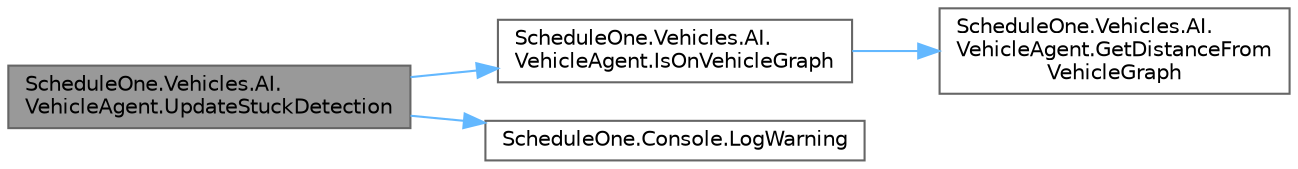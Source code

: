 digraph "ScheduleOne.Vehicles.AI.VehicleAgent.UpdateStuckDetection"
{
 // LATEX_PDF_SIZE
  bgcolor="transparent";
  edge [fontname=Helvetica,fontsize=10,labelfontname=Helvetica,labelfontsize=10];
  node [fontname=Helvetica,fontsize=10,shape=box,height=0.2,width=0.4];
  rankdir="LR";
  Node1 [id="Node000001",label="ScheduleOne.Vehicles.AI.\lVehicleAgent.UpdateStuckDetection",height=0.2,width=0.4,color="gray40", fillcolor="grey60", style="filled", fontcolor="black",tooltip=" "];
  Node1 -> Node2 [id="edge1_Node000001_Node000002",color="steelblue1",style="solid",tooltip=" "];
  Node2 [id="Node000002",label="ScheduleOne.Vehicles.AI.\lVehicleAgent.IsOnVehicleGraph",height=0.2,width=0.4,color="grey40", fillcolor="white", style="filled",URL="$class_schedule_one_1_1_vehicles_1_1_a_i_1_1_vehicle_agent.html#a62ce00e2e7843884ca10726ff4dd21be",tooltip=" "];
  Node2 -> Node3 [id="edge2_Node000002_Node000003",color="steelblue1",style="solid",tooltip=" "];
  Node3 [id="Node000003",label="ScheduleOne.Vehicles.AI.\lVehicleAgent.GetDistanceFrom\lVehicleGraph",height=0.2,width=0.4,color="grey40", fillcolor="white", style="filled",URL="$class_schedule_one_1_1_vehicles_1_1_a_i_1_1_vehicle_agent.html#a7271e10954a59e8c46cd65fb54b27aff",tooltip=" "];
  Node1 -> Node4 [id="edge3_Node000001_Node000004",color="steelblue1",style="solid",tooltip=" "];
  Node4 [id="Node000004",label="ScheduleOne.Console.LogWarning",height=0.2,width=0.4,color="grey40", fillcolor="white", style="filled",URL="$class_schedule_one_1_1_console.html#a4af4a471d16b1029b44a8121bf41d45c",tooltip=" "];
}
